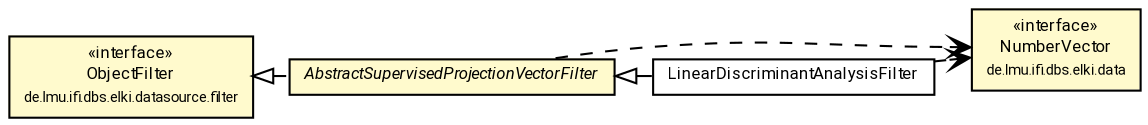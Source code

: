 #!/usr/local/bin/dot
#
# Class diagram 
# Generated by UMLGraph version R5_7_2-60-g0e99a6 (http://www.spinellis.gr/umlgraph/)
#

digraph G {
	graph [fontnames="svg"]
	edge [fontname="Roboto",fontsize=7,labelfontname="Roboto",labelfontsize=7,color="black"];
	node [fontname="Roboto",fontcolor="black",fontsize=8,shape=plaintext,margin=0,width=0,height=0];
	nodesep=0.15;
	ranksep=0.25;
	rankdir=LR;
	// de.lmu.ifi.dbs.elki.data.NumberVector
	c1400883 [label=<<table title="de.lmu.ifi.dbs.elki.data.NumberVector" border="0" cellborder="1" cellspacing="0" cellpadding="2" bgcolor="LemonChiffon" href="../../../data/NumberVector.html" target="_parent">
		<tr><td><table border="0" cellspacing="0" cellpadding="1">
		<tr><td align="center" balign="center"> &#171;interface&#187; </td></tr>
		<tr><td align="center" balign="center"> <font face="Roboto">NumberVector</font> </td></tr>
		<tr><td align="center" balign="center"> <font face="Roboto" point-size="7.0">de.lmu.ifi.dbs.elki.data</font> </td></tr>
		</table></td></tr>
		</table>>, URL="../../../data/NumberVector.html"];
	// de.lmu.ifi.dbs.elki.datasource.filter.ObjectFilter
	c1400892 [label=<<table title="de.lmu.ifi.dbs.elki.datasource.filter.ObjectFilter" border="0" cellborder="1" cellspacing="0" cellpadding="2" bgcolor="LemonChiffon" href="../ObjectFilter.html" target="_parent">
		<tr><td><table border="0" cellspacing="0" cellpadding="1">
		<tr><td align="center" balign="center"> &#171;interface&#187; </td></tr>
		<tr><td align="center" balign="center"> <font face="Roboto">ObjectFilter</font> </td></tr>
		<tr><td align="center" balign="center"> <font face="Roboto" point-size="7.0">de.lmu.ifi.dbs.elki.datasource.filter</font> </td></tr>
		</table></td></tr>
		</table>>, URL="../ObjectFilter.html"];
	// de.lmu.ifi.dbs.elki.datasource.filter.transform.AbstractSupervisedProjectionVectorFilter<V extends de.lmu.ifi.dbs.elki.data.NumberVector>
	c1402387 [label=<<table title="de.lmu.ifi.dbs.elki.datasource.filter.transform.AbstractSupervisedProjectionVectorFilter" border="0" cellborder="1" cellspacing="0" cellpadding="2" bgcolor="lemonChiffon" href="AbstractSupervisedProjectionVectorFilter.html" target="_parent">
		<tr><td><table border="0" cellspacing="0" cellpadding="1">
		<tr><td align="center" balign="center"> <font face="Roboto"><i>AbstractSupervisedProjectionVectorFilter</i></font> </td></tr>
		</table></td></tr>
		</table>>, URL="AbstractSupervisedProjectionVectorFilter.html"];
	// de.lmu.ifi.dbs.elki.datasource.filter.transform.LinearDiscriminantAnalysisFilter<V extends de.lmu.ifi.dbs.elki.data.NumberVector>
	c1402406 [label=<<table title="de.lmu.ifi.dbs.elki.datasource.filter.transform.LinearDiscriminantAnalysisFilter" border="0" cellborder="1" cellspacing="0" cellpadding="2" href="LinearDiscriminantAnalysisFilter.html" target="_parent">
		<tr><td><table border="0" cellspacing="0" cellpadding="1">
		<tr><td align="center" balign="center"> <font face="Roboto">LinearDiscriminantAnalysisFilter</font> </td></tr>
		</table></td></tr>
		</table>>, URL="LinearDiscriminantAnalysisFilter.html"];
	// de.lmu.ifi.dbs.elki.datasource.filter.transform.AbstractSupervisedProjectionVectorFilter<V extends de.lmu.ifi.dbs.elki.data.NumberVector> implements de.lmu.ifi.dbs.elki.datasource.filter.ObjectFilter
	c1400892 -> c1402387 [arrowtail=empty,style=dashed,dir=back,weight=9];
	// de.lmu.ifi.dbs.elki.datasource.filter.transform.LinearDiscriminantAnalysisFilter<V extends de.lmu.ifi.dbs.elki.data.NumberVector> extends de.lmu.ifi.dbs.elki.datasource.filter.transform.AbstractSupervisedProjectionVectorFilter<V extends de.lmu.ifi.dbs.elki.data.NumberVector>
	c1402387 -> c1402406 [arrowtail=empty,dir=back,weight=10];
	// de.lmu.ifi.dbs.elki.datasource.filter.transform.AbstractSupervisedProjectionVectorFilter<V extends de.lmu.ifi.dbs.elki.data.NumberVector> depend de.lmu.ifi.dbs.elki.data.NumberVector
	c1402387 -> c1400883 [arrowhead=open,style=dashed,weight=0];
	// de.lmu.ifi.dbs.elki.datasource.filter.transform.LinearDiscriminantAnalysisFilter<V extends de.lmu.ifi.dbs.elki.data.NumberVector> depend de.lmu.ifi.dbs.elki.data.NumberVector
	c1402406 -> c1400883 [arrowhead=open,style=dashed,weight=0];
}

